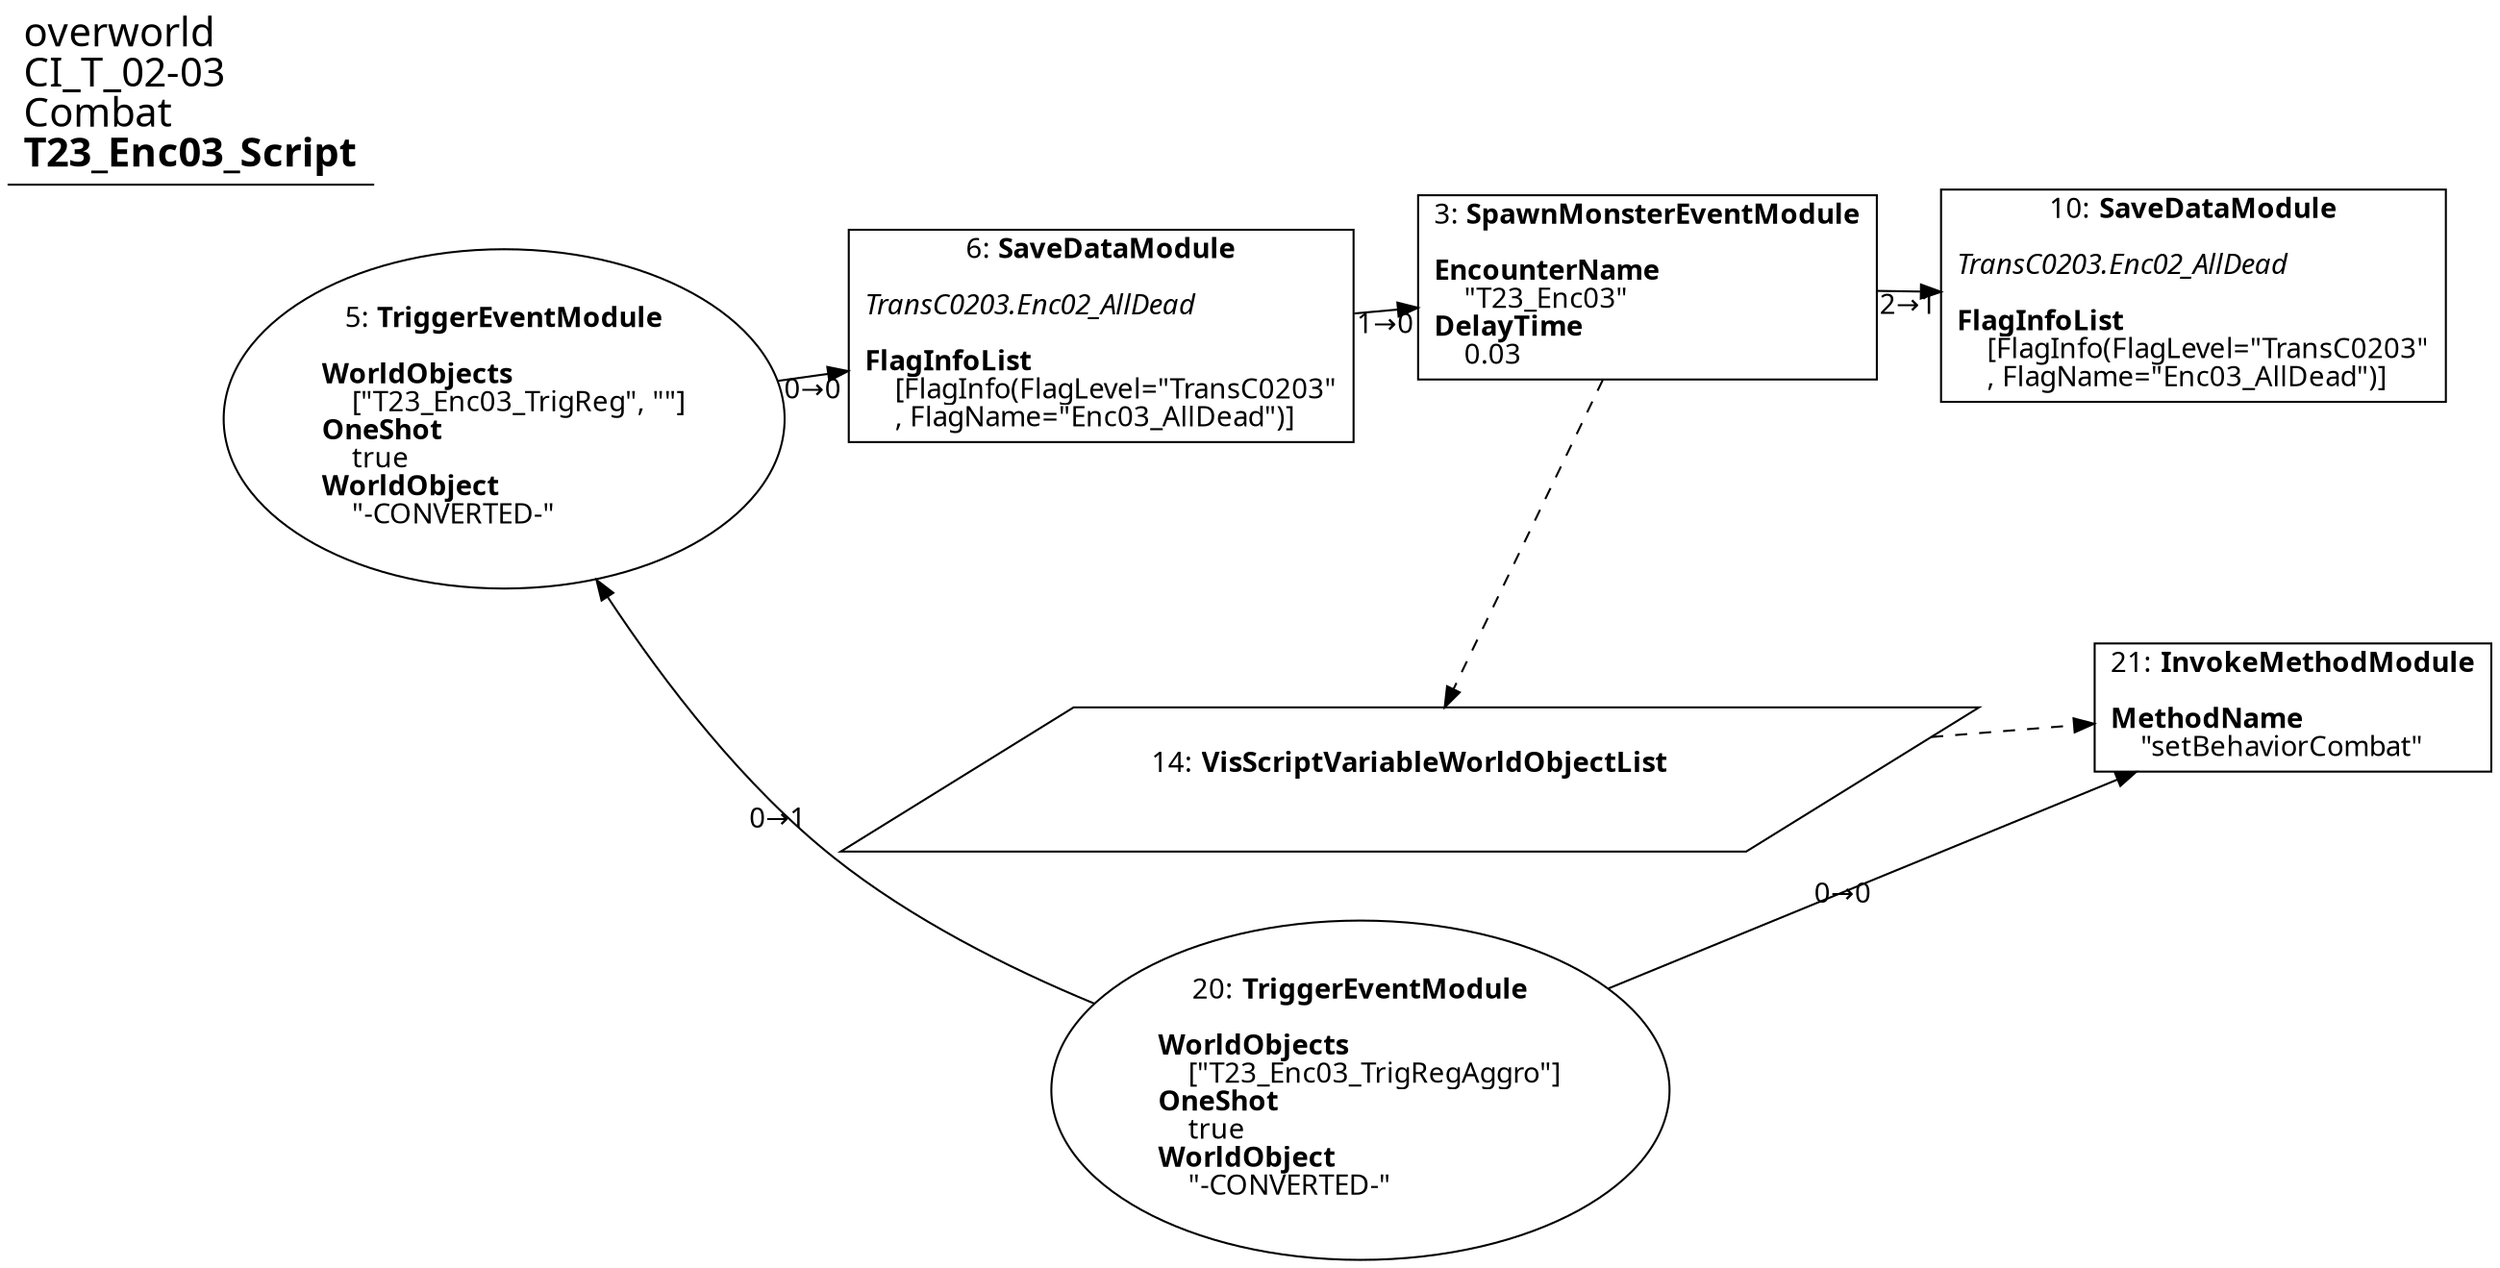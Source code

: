 digraph {
    layout = fdp;
    overlap = prism;
    sep = "+16";
    splines = spline;

    node [ shape = box ];

    graph [ fontname = "Segoe UI" ];
    node [ fontname = "Segoe UI" ];
    edge [ fontname = "Segoe UI" ];

    3 [ label = <3: <b>SpawnMonsterEventModule</b><br/><br/><b>EncounterName</b><br align="left"/>    &quot;T23_Enc03&quot;<br align="left"/><b>DelayTime</b><br align="left"/>    0.03<br align="left"/>> ];
    3 [ pos = "0.469,-0.23900001!" ];
    3 -> 10 [ label = "2→1" ];
    3 -> 14 [ style = dashed ];

    5 [ label = <5: <b>TriggerEventModule</b><br/><br/><b>WorldObjects</b><br align="left"/>    [&quot;T23_Enc03_TrigReg&quot;, &quot;&quot;]<br align="left"/><b>OneShot</b><br align="left"/>    true<br align="left"/><b>WorldObject</b><br align="left"/>    &quot;-CONVERTED-&quot;<br align="left"/>> ];
    5 [ shape = oval ]
    5 [ pos = "0.014,-0.23700002!" ];
    5 -> 6 [ label = "0→0" ];

    6 [ label = <6: <b>SaveDataModule</b><br/><br/><i>TransC0203.Enc02_AllDead<br align="left"/></i><br align="left"/><b>FlagInfoList</b><br align="left"/>    [FlagInfo(FlagLevel=&quot;TransC0203&quot;<br align="left"/>    , FlagName=&quot;Enc03_AllDead&quot;)]<br align="left"/>> ];
    6 [ pos = "0.256,-0.23700002!" ];
    6 -> 3 [ label = "1→0" ];

    10 [ label = <10: <b>SaveDataModule</b><br/><br/><i>TransC0203.Enc02_AllDead<br align="left"/></i><br align="left"/><b>FlagInfoList</b><br align="left"/>    [FlagInfo(FlagLevel=&quot;TransC0203&quot;<br align="left"/>    , FlagName=&quot;Enc03_AllDead&quot;)]<br align="left"/>> ];
    10 [ pos = "0.76000005,-0.245!" ];

    14 [ label = <14: <b>VisScriptVariableWorldObjectList</b><br/><br/>> ];
    14 [ shape = parallelogram ]
    14 [ pos = "0.47400004,-0.483!" ];

    20 [ label = <20: <b>TriggerEventModule</b><br/><br/><b>WorldObjects</b><br align="left"/>    [&quot;T23_Enc03_TrigRegAggro&quot;]<br align="left"/><b>OneShot</b><br align="left"/>    true<br align="left"/><b>WorldObject</b><br align="left"/>    &quot;-CONVERTED-&quot;<br align="left"/>> ];
    20 [ shape = oval ]
    20 [ pos = "0.45900002,-0.596!" ];
    20 -> 5 [ label = "0→1" ];
    20 -> 21 [ label = "0→0" ];

    21 [ label = <21: <b>InvokeMethodModule</b><br/><br/><b>MethodName</b><br align="left"/>    &quot;setBehaviorCombat&quot;<br align="left"/>> ];
    21 [ pos = "0.851,-0.45100003!" ];
    14 -> 21 [ style = dashed ];

    title [ pos = "0.013,-0.23600002!" ];
    title [ shape = underline ];
    title [ label = <<font point-size="20">overworld<br align="left"/>CI_T_02-03<br align="left"/>Combat<br align="left"/><b>T23_Enc03_Script</b><br align="left"/></font>> ];
}
